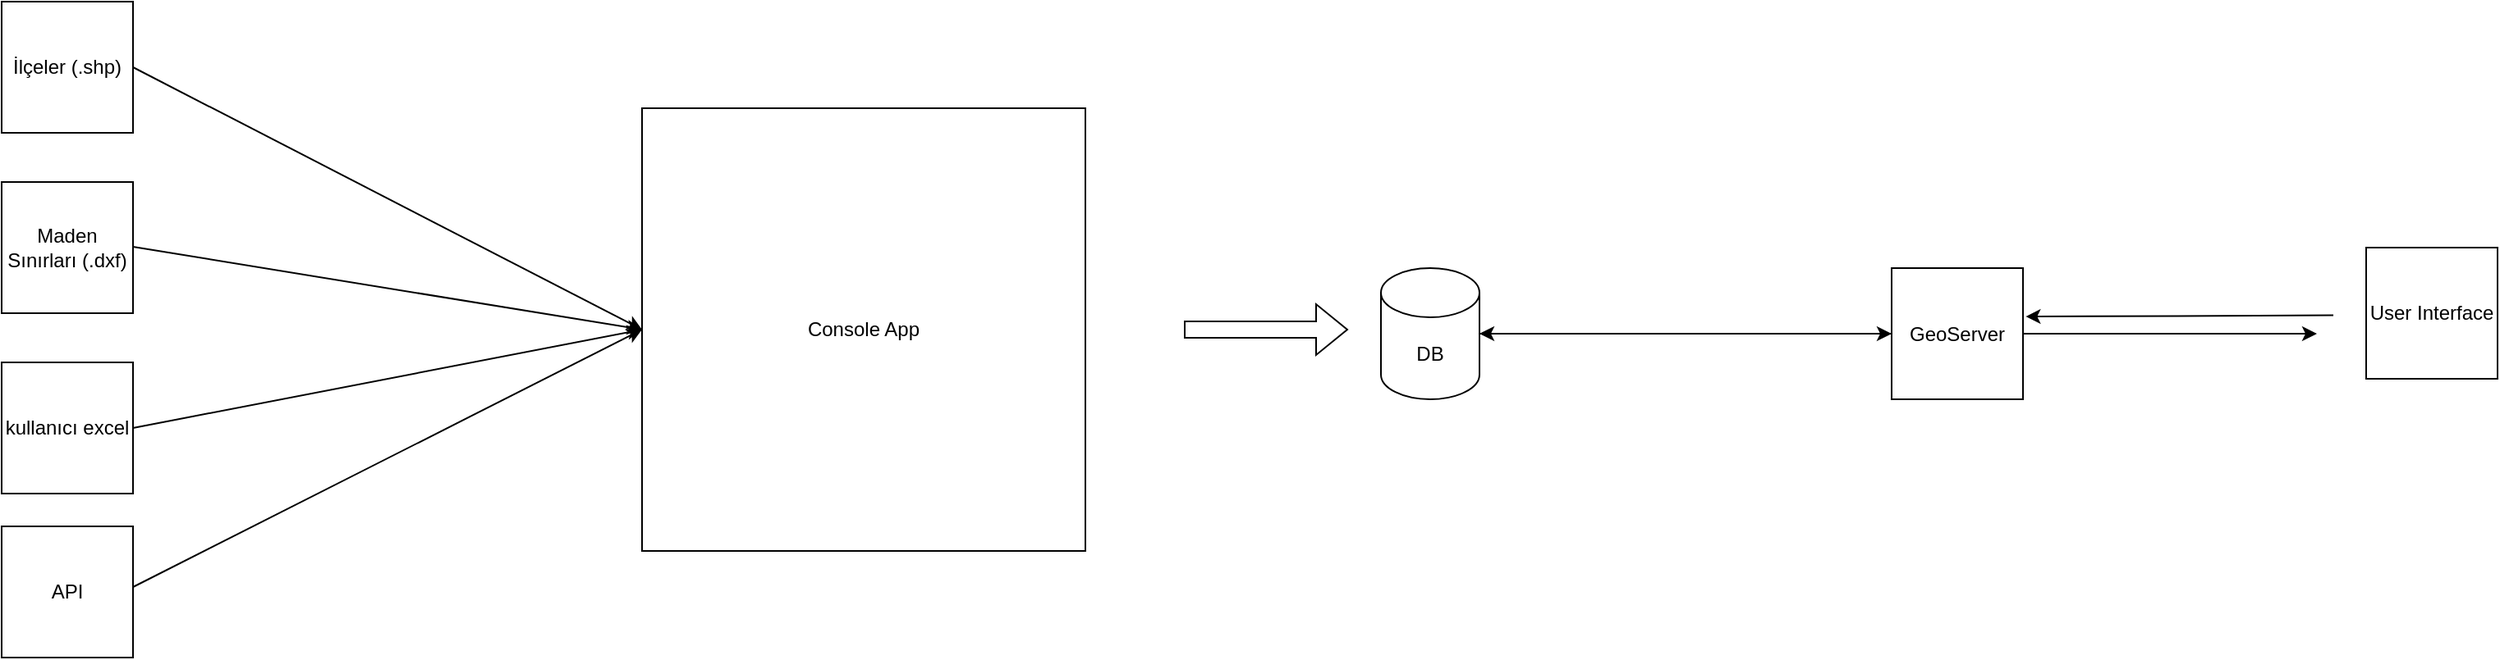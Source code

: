 <mxfile version="21.6.8">
  <diagram name="Sayfa -1" id="VIvPxowawO4-w-PeL_9Y">
    <mxGraphModel dx="2534" dy="1239" grid="1" gridSize="10" guides="1" tooltips="1" connect="1" arrows="1" fold="1" page="1" pageScale="1" pageWidth="827" pageHeight="1169" math="0" shadow="0">
      <root>
        <mxCell id="0" />
        <mxCell id="1" parent="0" />
        <mxCell id="WNFsR8Vi4PwQBDSD8mDU-1" value="İlçeler (.shp)" style="whiteSpace=wrap;html=1;aspect=fixed;" vertex="1" parent="1">
          <mxGeometry x="10" y="140" width="80" height="80" as="geometry" />
        </mxCell>
        <mxCell id="WNFsR8Vi4PwQBDSD8mDU-3" value="Console App" style="whiteSpace=wrap;html=1;aspect=fixed;" vertex="1" parent="1">
          <mxGeometry x="400" y="205" width="270" height="270" as="geometry" />
        </mxCell>
        <mxCell id="WNFsR8Vi4PwQBDSD8mDU-4" value="Maden Sınırları (.dxf)" style="whiteSpace=wrap;html=1;aspect=fixed;" vertex="1" parent="1">
          <mxGeometry x="10" y="250" width="80" height="80" as="geometry" />
        </mxCell>
        <mxCell id="WNFsR8Vi4PwQBDSD8mDU-6" value="kullanıcı excel" style="whiteSpace=wrap;html=1;aspect=fixed;" vertex="1" parent="1">
          <mxGeometry x="10" y="360" width="80" height="80" as="geometry" />
        </mxCell>
        <mxCell id="WNFsR8Vi4PwQBDSD8mDU-8" value="API" style="whiteSpace=wrap;html=1;aspect=fixed;" vertex="1" parent="1">
          <mxGeometry x="10" y="460" width="80" height="80" as="geometry" />
        </mxCell>
        <mxCell id="WNFsR8Vi4PwQBDSD8mDU-12" value="" style="endArrow=classic;html=1;rounded=0;entryX=0;entryY=0.5;entryDx=0;entryDy=0;" edge="1" parent="1" target="WNFsR8Vi4PwQBDSD8mDU-3">
          <mxGeometry width="50" height="50" relative="1" as="geometry">
            <mxPoint x="90" y="180" as="sourcePoint" />
            <mxPoint x="140" y="130" as="targetPoint" />
          </mxGeometry>
        </mxCell>
        <mxCell id="WNFsR8Vi4PwQBDSD8mDU-13" value="" style="endArrow=classic;html=1;rounded=0;exitX=1;exitY=0.75;exitDx=0;exitDy=0;entryX=0;entryY=0.5;entryDx=0;entryDy=0;" edge="1" parent="1" target="WNFsR8Vi4PwQBDSD8mDU-3">
          <mxGeometry width="50" height="50" relative="1" as="geometry">
            <mxPoint x="90" y="289.5" as="sourcePoint" />
            <mxPoint x="380" y="289.5" as="targetPoint" />
          </mxGeometry>
        </mxCell>
        <mxCell id="WNFsR8Vi4PwQBDSD8mDU-14" value="" style="endArrow=classic;html=1;rounded=0;entryX=0;entryY=0.5;entryDx=0;entryDy=0;" edge="1" parent="1" target="WNFsR8Vi4PwQBDSD8mDU-3">
          <mxGeometry width="50" height="50" relative="1" as="geometry">
            <mxPoint x="90" y="400" as="sourcePoint" />
            <mxPoint x="140" y="350" as="targetPoint" />
          </mxGeometry>
        </mxCell>
        <mxCell id="WNFsR8Vi4PwQBDSD8mDU-15" value="" style="endArrow=classic;html=1;rounded=0;entryX=0;entryY=0.5;entryDx=0;entryDy=0;" edge="1" parent="1" target="WNFsR8Vi4PwQBDSD8mDU-3">
          <mxGeometry width="50" height="50" relative="1" as="geometry">
            <mxPoint x="90" y="497" as="sourcePoint" />
            <mxPoint x="400" y="440" as="targetPoint" />
          </mxGeometry>
        </mxCell>
        <mxCell id="WNFsR8Vi4PwQBDSD8mDU-16" value="" style="shape=flexArrow;endArrow=classic;html=1;rounded=0;" edge="1" parent="1">
          <mxGeometry width="50" height="50" relative="1" as="geometry">
            <mxPoint x="730" y="340" as="sourcePoint" />
            <mxPoint x="830" y="340" as="targetPoint" />
          </mxGeometry>
        </mxCell>
        <mxCell id="WNFsR8Vi4PwQBDSD8mDU-22" style="edgeStyle=orthogonalEdgeStyle;rounded=0;orthogonalLoop=1;jettySize=auto;html=1;" edge="1" parent="1" source="WNFsR8Vi4PwQBDSD8mDU-17" target="WNFsR8Vi4PwQBDSD8mDU-20">
          <mxGeometry relative="1" as="geometry" />
        </mxCell>
        <mxCell id="WNFsR8Vi4PwQBDSD8mDU-17" value="DB" style="shape=cylinder3;whiteSpace=wrap;html=1;boundedLbl=1;backgroundOutline=1;size=15;" vertex="1" parent="1">
          <mxGeometry x="850" y="302.5" width="60" height="80" as="geometry" />
        </mxCell>
        <mxCell id="WNFsR8Vi4PwQBDSD8mDU-21" style="edgeStyle=orthogonalEdgeStyle;rounded=0;orthogonalLoop=1;jettySize=auto;html=1;" edge="1" parent="1" source="WNFsR8Vi4PwQBDSD8mDU-20" target="WNFsR8Vi4PwQBDSD8mDU-17">
          <mxGeometry relative="1" as="geometry" />
        </mxCell>
        <mxCell id="WNFsR8Vi4PwQBDSD8mDU-25" style="edgeStyle=orthogonalEdgeStyle;rounded=0;orthogonalLoop=1;jettySize=auto;html=1;" edge="1" parent="1" source="WNFsR8Vi4PwQBDSD8mDU-20">
          <mxGeometry relative="1" as="geometry">
            <mxPoint x="1420" y="342.5" as="targetPoint" />
            <Array as="points">
              <mxPoint x="1300" y="343" />
              <mxPoint x="1300" y="343" />
            </Array>
          </mxGeometry>
        </mxCell>
        <mxCell id="WNFsR8Vi4PwQBDSD8mDU-20" value="GeoServer" style="whiteSpace=wrap;html=1;aspect=fixed;" vertex="1" parent="1">
          <mxGeometry x="1161" y="302.5" width="80" height="80" as="geometry" />
        </mxCell>
        <mxCell id="WNFsR8Vi4PwQBDSD8mDU-26" style="edgeStyle=orthogonalEdgeStyle;rounded=0;orthogonalLoop=1;jettySize=auto;html=1;exitX=0;exitY=0.5;exitDx=0;exitDy=0;entryX=1.021;entryY=0.369;entryDx=0;entryDy=0;entryPerimeter=0;" edge="1" parent="1" target="WNFsR8Vi4PwQBDSD8mDU-20">
          <mxGeometry relative="1" as="geometry">
            <mxPoint x="1430" y="331.25" as="sourcePoint" />
          </mxGeometry>
        </mxCell>
        <mxCell id="WNFsR8Vi4PwQBDSD8mDU-27" value="User Interface" style="whiteSpace=wrap;html=1;aspect=fixed;" vertex="1" parent="1">
          <mxGeometry x="1450" y="290" width="80" height="80" as="geometry" />
        </mxCell>
      </root>
    </mxGraphModel>
  </diagram>
</mxfile>
